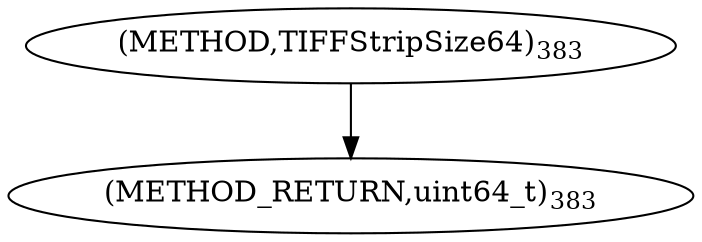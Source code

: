 digraph "TIFFStripSize64" {  
"8583" [label = <(METHOD,TIFFStripSize64)<SUB>383</SUB>> ]
"8585" [label = <(METHOD_RETURN,uint64_t)<SUB>383</SUB>> ]
  "8583" -> "8585" 
}
